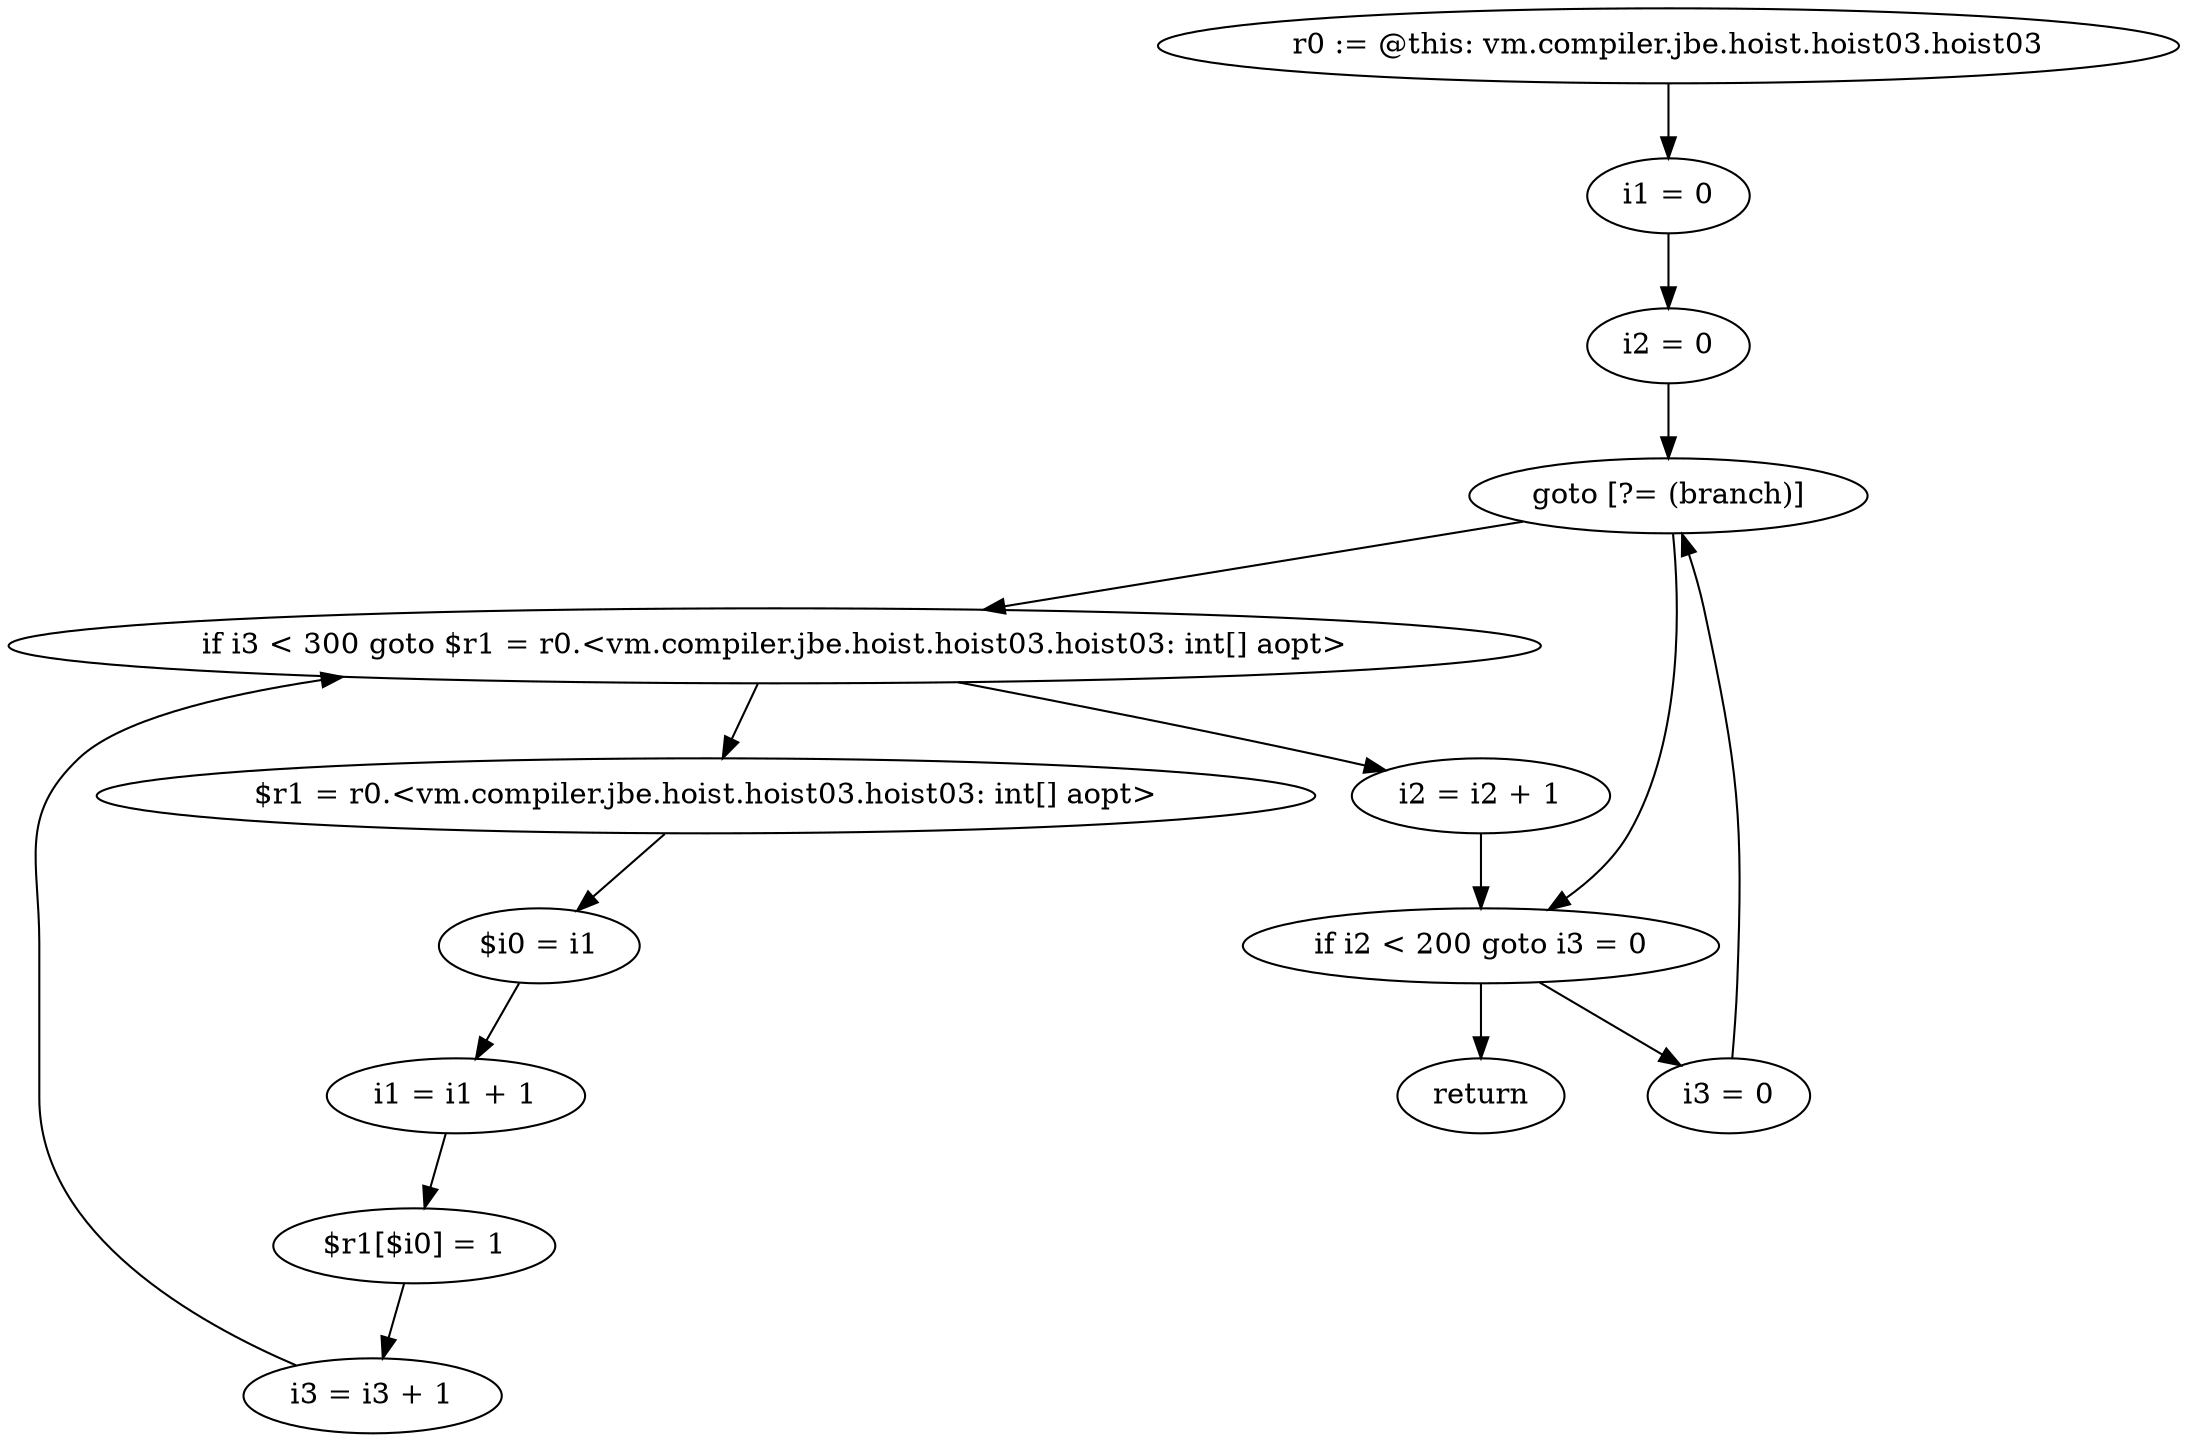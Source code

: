 digraph "unitGraph" {
    "r0 := @this: vm.compiler.jbe.hoist.hoist03.hoist03"
    "i1 = 0"
    "i2 = 0"
    "goto [?= (branch)]"
    "i3 = 0"
    "$r1 = r0.<vm.compiler.jbe.hoist.hoist03.hoist03: int[] aopt>"
    "$i0 = i1"
    "i1 = i1 + 1"
    "$r1[$i0] = 1"
    "i3 = i3 + 1"
    "if i3 < 300 goto $r1 = r0.<vm.compiler.jbe.hoist.hoist03.hoist03: int[] aopt>"
    "i2 = i2 + 1"
    "if i2 < 200 goto i3 = 0"
    "return"
    "r0 := @this: vm.compiler.jbe.hoist.hoist03.hoist03"->"i1 = 0";
    "i1 = 0"->"i2 = 0";
    "i2 = 0"->"goto [?= (branch)]";
    "goto [?= (branch)]"->"if i2 < 200 goto i3 = 0";
    "i3 = 0"->"goto [?= (branch)]";
    "goto [?= (branch)]"->"if i3 < 300 goto $r1 = r0.<vm.compiler.jbe.hoist.hoist03.hoist03: int[] aopt>";
    "$r1 = r0.<vm.compiler.jbe.hoist.hoist03.hoist03: int[] aopt>"->"$i0 = i1";
    "$i0 = i1"->"i1 = i1 + 1";
    "i1 = i1 + 1"->"$r1[$i0] = 1";
    "$r1[$i0] = 1"->"i3 = i3 + 1";
    "i3 = i3 + 1"->"if i3 < 300 goto $r1 = r0.<vm.compiler.jbe.hoist.hoist03.hoist03: int[] aopt>";
    "if i3 < 300 goto $r1 = r0.<vm.compiler.jbe.hoist.hoist03.hoist03: int[] aopt>"->"i2 = i2 + 1";
    "if i3 < 300 goto $r1 = r0.<vm.compiler.jbe.hoist.hoist03.hoist03: int[] aopt>"->"$r1 = r0.<vm.compiler.jbe.hoist.hoist03.hoist03: int[] aopt>";
    "i2 = i2 + 1"->"if i2 < 200 goto i3 = 0";
    "if i2 < 200 goto i3 = 0"->"return";
    "if i2 < 200 goto i3 = 0"->"i3 = 0";
}
